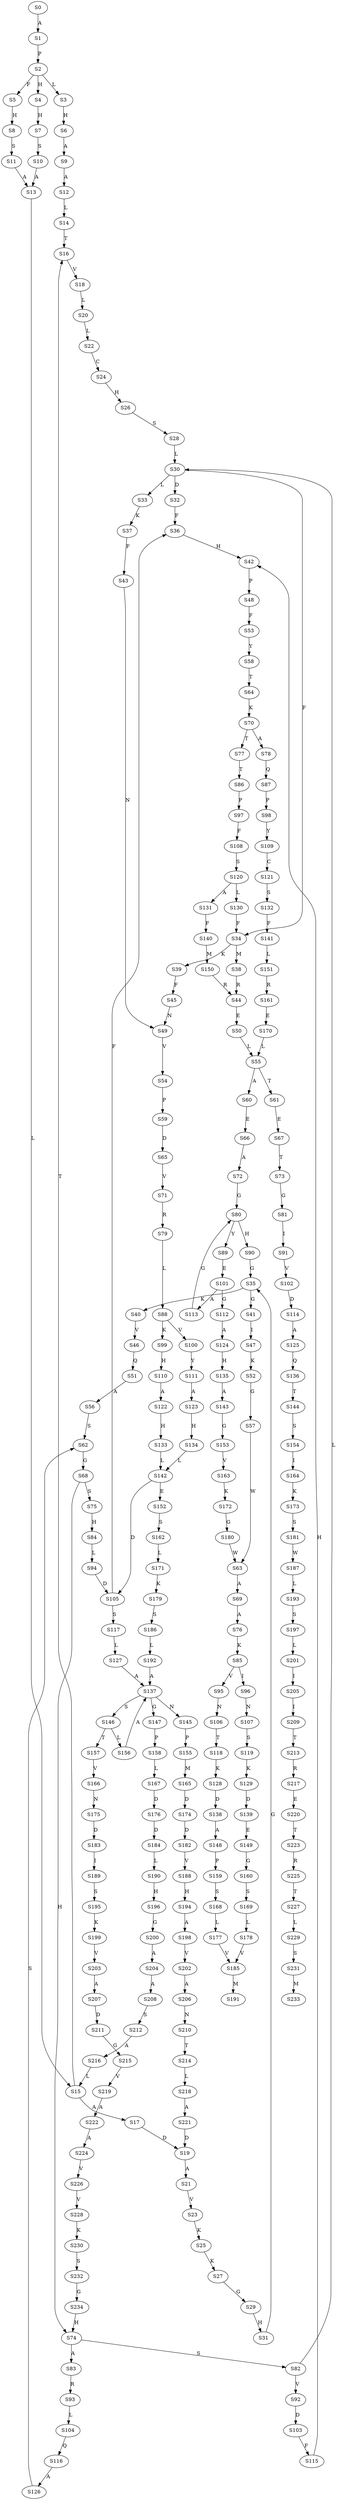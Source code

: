 strict digraph  {
	S0 -> S1 [ label = A ];
	S1 -> S2 [ label = P ];
	S2 -> S3 [ label = L ];
	S2 -> S4 [ label = H ];
	S2 -> S5 [ label = F ];
	S3 -> S6 [ label = H ];
	S4 -> S7 [ label = H ];
	S5 -> S8 [ label = H ];
	S6 -> S9 [ label = A ];
	S7 -> S10 [ label = S ];
	S8 -> S11 [ label = S ];
	S9 -> S12 [ label = A ];
	S10 -> S13 [ label = A ];
	S11 -> S13 [ label = A ];
	S12 -> S14 [ label = L ];
	S13 -> S15 [ label = L ];
	S14 -> S16 [ label = T ];
	S15 -> S17 [ label = A ];
	S15 -> S16 [ label = T ];
	S16 -> S18 [ label = V ];
	S17 -> S19 [ label = D ];
	S18 -> S20 [ label = L ];
	S19 -> S21 [ label = A ];
	S20 -> S22 [ label = L ];
	S21 -> S23 [ label = V ];
	S22 -> S24 [ label = C ];
	S23 -> S25 [ label = K ];
	S24 -> S26 [ label = H ];
	S25 -> S27 [ label = K ];
	S26 -> S28 [ label = S ];
	S27 -> S29 [ label = G ];
	S28 -> S30 [ label = L ];
	S29 -> S31 [ label = H ];
	S30 -> S32 [ label = D ];
	S30 -> S33 [ label = L ];
	S30 -> S34 [ label = F ];
	S31 -> S35 [ label = G ];
	S32 -> S36 [ label = F ];
	S33 -> S37 [ label = K ];
	S34 -> S38 [ label = M ];
	S34 -> S39 [ label = K ];
	S35 -> S40 [ label = K ];
	S35 -> S41 [ label = G ];
	S36 -> S42 [ label = H ];
	S37 -> S43 [ label = F ];
	S38 -> S44 [ label = R ];
	S39 -> S45 [ label = F ];
	S40 -> S46 [ label = V ];
	S41 -> S47 [ label = I ];
	S42 -> S48 [ label = P ];
	S43 -> S49 [ label = N ];
	S44 -> S50 [ label = E ];
	S45 -> S49 [ label = N ];
	S46 -> S51 [ label = Q ];
	S47 -> S52 [ label = K ];
	S48 -> S53 [ label = F ];
	S49 -> S54 [ label = V ];
	S50 -> S55 [ label = L ];
	S51 -> S56 [ label = A ];
	S52 -> S57 [ label = G ];
	S53 -> S58 [ label = Y ];
	S54 -> S59 [ label = P ];
	S55 -> S60 [ label = A ];
	S55 -> S61 [ label = T ];
	S56 -> S62 [ label = S ];
	S57 -> S63 [ label = W ];
	S58 -> S64 [ label = T ];
	S59 -> S65 [ label = D ];
	S60 -> S66 [ label = E ];
	S61 -> S67 [ label = E ];
	S62 -> S68 [ label = G ];
	S63 -> S69 [ label = A ];
	S64 -> S70 [ label = K ];
	S65 -> S71 [ label = V ];
	S66 -> S72 [ label = A ];
	S67 -> S73 [ label = T ];
	S68 -> S74 [ label = H ];
	S68 -> S75 [ label = S ];
	S69 -> S76 [ label = A ];
	S70 -> S77 [ label = T ];
	S70 -> S78 [ label = A ];
	S71 -> S79 [ label = R ];
	S72 -> S80 [ label = G ];
	S73 -> S81 [ label = G ];
	S74 -> S82 [ label = S ];
	S74 -> S83 [ label = A ];
	S75 -> S84 [ label = H ];
	S76 -> S85 [ label = K ];
	S77 -> S86 [ label = T ];
	S78 -> S87 [ label = Q ];
	S79 -> S88 [ label = L ];
	S80 -> S89 [ label = Y ];
	S80 -> S90 [ label = H ];
	S81 -> S91 [ label = I ];
	S82 -> S30 [ label = L ];
	S82 -> S92 [ label = V ];
	S83 -> S93 [ label = R ];
	S84 -> S94 [ label = L ];
	S85 -> S95 [ label = V ];
	S85 -> S96 [ label = I ];
	S86 -> S97 [ label = P ];
	S87 -> S98 [ label = P ];
	S88 -> S99 [ label = K ];
	S88 -> S100 [ label = V ];
	S89 -> S101 [ label = E ];
	S90 -> S35 [ label = G ];
	S91 -> S102 [ label = V ];
	S92 -> S103 [ label = D ];
	S93 -> S104 [ label = L ];
	S94 -> S105 [ label = D ];
	S95 -> S106 [ label = N ];
	S96 -> S107 [ label = N ];
	S97 -> S108 [ label = F ];
	S98 -> S109 [ label = Y ];
	S99 -> S110 [ label = H ];
	S100 -> S111 [ label = Y ];
	S101 -> S112 [ label = G ];
	S101 -> S113 [ label = A ];
	S102 -> S114 [ label = D ];
	S103 -> S115 [ label = F ];
	S104 -> S116 [ label = Q ];
	S105 -> S117 [ label = S ];
	S105 -> S36 [ label = F ];
	S106 -> S118 [ label = T ];
	S107 -> S119 [ label = S ];
	S108 -> S120 [ label = S ];
	S109 -> S121 [ label = C ];
	S110 -> S122 [ label = A ];
	S111 -> S123 [ label = A ];
	S112 -> S124 [ label = A ];
	S113 -> S80 [ label = G ];
	S114 -> S125 [ label = A ];
	S115 -> S42 [ label = H ];
	S116 -> S126 [ label = A ];
	S117 -> S127 [ label = L ];
	S118 -> S128 [ label = K ];
	S119 -> S129 [ label = K ];
	S120 -> S130 [ label = L ];
	S120 -> S131 [ label = A ];
	S121 -> S132 [ label = S ];
	S122 -> S133 [ label = H ];
	S123 -> S134 [ label = H ];
	S124 -> S135 [ label = H ];
	S125 -> S136 [ label = Q ];
	S126 -> S62 [ label = S ];
	S127 -> S137 [ label = A ];
	S128 -> S138 [ label = D ];
	S129 -> S139 [ label = D ];
	S130 -> S34 [ label = F ];
	S131 -> S140 [ label = F ];
	S132 -> S141 [ label = F ];
	S133 -> S142 [ label = L ];
	S134 -> S142 [ label = L ];
	S135 -> S143 [ label = A ];
	S136 -> S144 [ label = T ];
	S137 -> S145 [ label = N ];
	S137 -> S146 [ label = S ];
	S137 -> S147 [ label = G ];
	S138 -> S148 [ label = A ];
	S139 -> S149 [ label = E ];
	S140 -> S150 [ label = M ];
	S141 -> S151 [ label = L ];
	S142 -> S105 [ label = D ];
	S142 -> S152 [ label = E ];
	S143 -> S153 [ label = G ];
	S144 -> S154 [ label = S ];
	S145 -> S155 [ label = P ];
	S146 -> S156 [ label = L ];
	S146 -> S157 [ label = T ];
	S147 -> S158 [ label = P ];
	S148 -> S159 [ label = P ];
	S149 -> S160 [ label = G ];
	S150 -> S44 [ label = R ];
	S151 -> S161 [ label = R ];
	S152 -> S162 [ label = S ];
	S153 -> S163 [ label = V ];
	S154 -> S164 [ label = I ];
	S155 -> S165 [ label = M ];
	S156 -> S137 [ label = A ];
	S157 -> S166 [ label = V ];
	S158 -> S167 [ label = L ];
	S159 -> S168 [ label = S ];
	S160 -> S169 [ label = S ];
	S161 -> S170 [ label = E ];
	S162 -> S171 [ label = L ];
	S163 -> S172 [ label = K ];
	S164 -> S173 [ label = K ];
	S165 -> S174 [ label = D ];
	S166 -> S175 [ label = N ];
	S167 -> S176 [ label = D ];
	S168 -> S177 [ label = L ];
	S169 -> S178 [ label = L ];
	S170 -> S55 [ label = L ];
	S171 -> S179 [ label = K ];
	S172 -> S180 [ label = G ];
	S173 -> S181 [ label = S ];
	S174 -> S182 [ label = D ];
	S175 -> S183 [ label = D ];
	S176 -> S184 [ label = D ];
	S177 -> S185 [ label = V ];
	S178 -> S185 [ label = V ];
	S179 -> S186 [ label = S ];
	S180 -> S63 [ label = W ];
	S181 -> S187 [ label = W ];
	S182 -> S188 [ label = V ];
	S183 -> S189 [ label = I ];
	S184 -> S190 [ label = L ];
	S185 -> S191 [ label = M ];
	S186 -> S192 [ label = L ];
	S187 -> S193 [ label = L ];
	S188 -> S194 [ label = H ];
	S189 -> S195 [ label = S ];
	S190 -> S196 [ label = H ];
	S192 -> S137 [ label = A ];
	S193 -> S197 [ label = S ];
	S194 -> S198 [ label = A ];
	S195 -> S199 [ label = K ];
	S196 -> S200 [ label = G ];
	S197 -> S201 [ label = L ];
	S198 -> S202 [ label = V ];
	S199 -> S203 [ label = V ];
	S200 -> S204 [ label = A ];
	S201 -> S205 [ label = I ];
	S202 -> S206 [ label = A ];
	S203 -> S207 [ label = A ];
	S204 -> S208 [ label = A ];
	S205 -> S209 [ label = I ];
	S206 -> S210 [ label = N ];
	S207 -> S211 [ label = D ];
	S208 -> S212 [ label = S ];
	S209 -> S213 [ label = T ];
	S210 -> S214 [ label = T ];
	S211 -> S215 [ label = G ];
	S212 -> S216 [ label = A ];
	S213 -> S217 [ label = R ];
	S214 -> S218 [ label = L ];
	S215 -> S219 [ label = V ];
	S216 -> S15 [ label = L ];
	S217 -> S220 [ label = E ];
	S218 -> S221 [ label = A ];
	S219 -> S222 [ label = A ];
	S220 -> S223 [ label = T ];
	S221 -> S19 [ label = D ];
	S222 -> S224 [ label = A ];
	S223 -> S225 [ label = R ];
	S224 -> S226 [ label = V ];
	S225 -> S227 [ label = T ];
	S226 -> S228 [ label = V ];
	S227 -> S229 [ label = L ];
	S228 -> S230 [ label = K ];
	S229 -> S231 [ label = S ];
	S230 -> S232 [ label = S ];
	S231 -> S233 [ label = M ];
	S232 -> S234 [ label = G ];
	S234 -> S74 [ label = H ];
}
